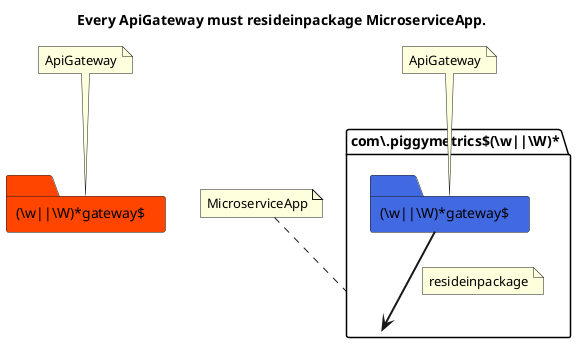 [role="rule"]
Every ApiGateway must resideinpackage MicroserviceApp.
@startuml Every ApiGateway must resideinpackage MicroserviceApp.
title Every ApiGateway must resideinpackage MicroserviceApp.
folder "com\\.piggymetrics$(\\w||\\W)*" as microserviceAppC {
folder "(\\w||\\W)*gateway$" as apiGatewayC #RoyalBlue {
}
}

folder "(\\w||\\W)*gateway$" as apiGatewayW #OrangeRed {
}
apiGatewayC -[bold]-> microserviceAppC
note on link: resideinpackage
note "MicroserviceApp" as MicroserviceApp
MicroserviceApp .. microserviceAppC
note "ApiGateway" as ApiGateway
ApiGateway .. apiGatewayC
note "ApiGateway" as ApiGateway1
ApiGateway1 .. apiGatewayW
@enduml

[role="rule"]
Every Microservice must registerin ServiceRegistry.
@startuml Every Microservice must registerin ServiceRegistry.
title Every Microservice must registerin ServiceRegistry.
class "(\\w||\\W)*RegistryApplication$" as serviceRegistryC {
}
class "NotificationServiceApplication$|AccountApplication$|StatisticsApplication$" as microserviceW #OrangeRed {
}
class "EnableDiscoveryClient" as registryImport {
}
class "NotificationServiceApplication$|AccountApplication$|StatisticsApplication$" as microserviceC #RoyalBlue {
}
microserviceC -[dashed]-> registryImport: <<imports>>
microserviceC -[bold]-> serviceRegistryC
note on link: registerin
note "ServiceRegistry" as ServiceRegistry
ServiceRegistry .. serviceRegistryC
note "Microservice" as Microservice1
Microservice1 .. microserviceW
note "Microservice" as Microservice
Microservice .. microserviceC
@enduml

[role="rule"]
Every Microservice must haveown DatabaseAccessAbstraction.
=======================================================
isExternal can't be visualized, here without this triple
=======================================================
@startuml Every Microservice must haveown DatabaseAccessAbstraction.
title Every Microservice must haveown DatabaseAccessAbstraction.
folder "?classPackage" as classPackage {
class "NotificationServiceApplication$|AccountApplication$|StatisticsApplication$" as microserviceC #RoyalBlue {
}
folder "?class2Package" as class2Package {
class "(\\w||\\W)*Repository$" as databaseAccessAbstractionC {
}
}
}
class "NotificationServiceApplication$|AccountApplication$|StatisticsApplication$" as microserviceW #OrangeRed {
}


microserviceC -[bold]-> databaseAccessAbstractionC
note on link: haveown
note "Microservice" as Microservice1
Microservice1 .. microserviceW
note "Microservice" as Microservice
Microservice .. microserviceC
note "DatabaseAccessAbstraction" as DatabaseAccessAbstraction
DatabaseAccessAbstraction .. databaseAccessAbstractionC
@enduml

[role="rule"]
Every Microservice must use CircuitBreaker.
@startuml Every Microservice must use CircuitBreaker.
title Every Microservice must use CircuitBreaker.
class "(\\w||\\W)*EnableCircuitBreaker$" as circuitBreakerC {
}
class "NotificationServiceApplication$|AccountApplication$|StatisticsApplication$" as microserviceW #OrangeRed {
}
class "NotificationServiceApplication$|AccountApplication$|StatisticsApplication$" as microserviceC #RoyalBlue {
}
microserviceC -[dashed]-> circuitBreakerC: <<imports>>
microserviceC -[bold]-> circuitBreakerC
note on link: use
note "CircuitBreaker" as CircuitBreaker
CircuitBreaker .. circuitBreakerC
note "Microservice" as Microservice1
Microservice1 .. microserviceW
note "Microservice" as Microservice
Microservice .. microserviceC
@enduml

[role="rule"]
Every Microservice must useown RuntimeEnvironment.
@startuml Every Microservice must useown RuntimeEnvironment.
scale 4
title Every Microservice must useown RuntimeEnvironment.
class "NotificationServiceApplication$|AccountApplication$|StatisticsApplication$" as class1 {
{method} main()
}
note "Microservice" as Microservice1
Microservice1 .. class1
class "NotificationServiceApplication$|AccountApplication$|StatisticsApplication$" as microserviceW #OrangeRed {
}
class "NotificationServiceApplication$|AccountApplication$|StatisticsApplication$" as microserviceC #RoyalBlue {
{method} main()
}
microserviceC -[bold]-> microserviceC::main
note on link: useown
note "RuntimeEnvironment" as RuntimeEnvironment
RuntimeEnvironment .. microserviceC::main
note "Microservice" as Microservice2
Microservice2 .. microserviceW
note "Microservice" as Microservice
Microservice .. microserviceC
microserviceW -[hidden]- microserviceC
class1 -[hidden]- microserviceC
@enduml

[role="rule"]
Every Microservice must haveown API.
@startuml Every Microservice must haveown API.
title Every Microservice must haveown API.

folder "?classPackage" as classPackage {
class "NotificationServiceApplication$|AccountApplication$|StatisticsApplication$" as microserviceC #RoyalBlue {
}
folder "?class2Package" as class2Package {
class "(\\w||\\W)*Controller$" as aPIC {
}
}
}
class "NotificationServiceApplication$|AccountApplication$|StatisticsApplication$" as microserviceW #OrangeRed {
}

microserviceC -[bold]-> aPIC
note on link: haveown
note "API" as API
API .. aPIC
note "Microservice" as Microservice1
Microservice1 .. microserviceW
note "Microservice" as Microservice
Microservice .. microserviceC
@enduml

[role="mapping"]
isAPI: (?class rdf:type famix:FamixClass) (?class famix:hasName ?name) regex(?name, '(\\w||\\W)*Controller$') -> (?class rdf:type architecture:API)
@startuml isAPI
title isAPI
class "(\\w||\\W)*Controller$" as class {
}
note "API" as API
API .. class
@enduml

[role="mapping"]
isApiGateway: (?classPackage rdf:type famix:Namespace) (?classPackage famix:hasName ?name) regex(?name, '(\\w||\\W)*gateway$') -> (?classPackage rdf:type architecture:ApiGateway)
@startuml isApiGateway
title isApiGateway
folder "(\\w||\\W)*gateway$" as classPackage {
}
note "ApiGateway" as ApiGateway
ApiGateway .. classPackage
@enduml

[role="mapping"]
isCircuitBreaker: (?class rdf:type famix:FamixClass) (?class famix:hasName ?name) regex(?name, '(\\w||\\W)*EnableCircuitBreaker$') -> (?class rdf:type architecture:CircuitBreaker)
@startuml isCircuitBreaker
title isCircuitBreaker
class "(\\w||\\W)*EnableCircuitBreaker$" as class {
}
note "CircuitBreaker" as CircuitBreaker
CircuitBreaker .. class
@enduml

[role="mapping"]
isDatabaseAccessAbstraction: (?class rdf:type famix:FamixClass) (?class famix:hasName ?name) (?class famix:isExternal 'false'^^xsd:boolean) regex(?name, '(\\w||\\W)*Repository$') -> (?class rdf:type architecture:DatabaseAccessAbstraction)
=======================================================
isExternal can't be visualized, here without this triple
=======================================================
@startuml isDatabaseAccessAbstraction
title isDatabaseAccessAbstraction
class "(\\w||\\W)*Repository$" as class {
}
note "DatabaseAccessAbstraction" as DatabaseAccessAbstraction
DatabaseAccessAbstraction .. class
@enduml

[role="mapping"]
isMicroservice: (?class rdf:type famix:FamixClass) (?class famix:hasName ?name) regex(?name, 'NotificationServiceApplication$|AccountApplication$|StatisticsApplication$') -> (?class rdf:type architecture:Microservice)
@startuml isMicroservice
title isMicroservice
class "NotificationServiceApplication$|AccountApplication$|StatisticsApplication$" as class {
}
note "Microservice" as Microservice
Microservice .. class
@enduml

[role="mapping"]
isMicroserviceApp: (?classPackage rdf:type famix:Namespace) (?classPackage famix:hasName ?name) regex(?name, 'com\\.piggymetrics$(\\w||\\W)*') -> (?classPackage rdf:type architecture:MicroserviceApp)
@startuml isMicroserviceApp
title isMicroserviceApp
folder "com\\.piggymetrics$(\\w||\\W)*" as classPackage {
}
note "MicroserviceApp" as MicroserviceApp
MicroserviceApp .. classPackage
@enduml

[role="mapping"]
isRuntimeEnvironment: (?class rdf:type architecture:Microservice) (?class famix:definesMethod ?method) (?method famix:hasName ?name) regex(?name, 'main') -> (?method rdf:type architecture:RuntimeEnvironment)
@startuml isRuntimeEnvironment
title isRuntimeEnvironment
class "NotificationServiceApplication$|AccountApplication$|StatisticsApplication$" as class1 {
{method} main()
}
note "Microservice" as Microservice
Microservice .. class1
note "RuntimeEnvironment" as RuntimeEnvironment
RuntimeEnvironment .. class1::main
@enduml

[role="mapping"]
isServiceRegistry: (?class rdf:type famix:FamixClass) (?class famix:hasName ?name) regex(?name, '(\\w||\\W)*RegistryApplication$') -> (?class rdf:type architecture:ServiceRegistry)
@startuml isServiceRegistry
title isServiceRegistry
class "(\\w||\\W)*RegistryApplication$" as class {
}
note "ServiceRegistry" as ServiceRegistry
ServiceRegistry .. class
@enduml

[role="mapping"]
registerinMapping: (?registry rdf:type architecture:ServiceRegistry) (?class rdf:type famix:FamixClass) (?registryImport rdf:type famix:FamixClass) (?class famix:imports ?registryImport) (?registryImport famix:hasName ?registryImportName) regex(?registryImportName, 'EnableDiscoveryClient') -> (?class architecture:registerin ?registry)
@startuml registerinMapping
title registerinMapping
class "(\\w||\\W)*RegistryApplication$" as registry1 {
}
class "?class" as class {
}
class "EnableDiscoveryClient" as registryImport {
}
class -[dashed]-> registryImport: <<imports>>
class -[bold]-> registry1
note on link: registerin
note "ServiceRegistry" as ServiceRegistry
ServiceRegistry .. registry1
@enduml

[role="mapping"]
haveownMapping: (?class rdf:type famix:FamixClass) (?class2 rdf:type famix:FamixClass) (?classPackage rdf:type famix:Namespace) (?classPackage famix:namespaceContains ?class) (?class2Package rdf:type famix:Namespace) (?class2Package famix:namespaceContains ?class2) (?classPackage famix:namespaceContains ?class2Package) -> (?class architecture:haveown ?class2)
@startuml haveownMapping
title haveownMapping
folder "?classPackage" as classPackage {
class "?class" as class {
}
folder "?class2Package" as class2Package {
class "?class2" as class2 {
}
}
}
class -[bold]-> class2
note on link: haveown
@enduml

[role="mapping"]
resideinpackageMapping: (?classPackage rdf:type famix:Namespace) (?class2Package rdf:type famix:Namespace) (?classPackage famix:namespaceContains ?class2Package) -> (?class2Package architecture:resideinpackage ?classPackage)
@startuml resideinpackageMapping
title resideinpackageMapping
folder "?classPackage" as classPackage {
folder "?class2Package" as class2Package {
}
}
class2Package -[bold]-> classPackage
note on link: resideinpackage
@enduml

[role="mapping"]
useMapping: (?class rdf:type famix:FamixClass) (?class2 rdf:type famix:FamixClass) (?class famix:imports ?class2) -> (?class architecture:use ?class2)
@startuml useMapping
title useMapping
class "?class" as class {
}
class "?class2" as class2 {
}
class -[dashed]-> class2: <<imports>>
class -[bold]-> class2
note on link: use
@enduml

[role="mapping"]
useownMapping: (?class rdf:type architecture:Microservice) (?class2 rdf:type architecture:RuntimeEnvironment) (?class famix:definesMethod ?class2) -> (?class architecture:useown ?class2)
@startuml useownMapping
title useownMapping
class "NotificationServiceApplication$|AccountApplication$|StatisticsApplication$" as class1 {
{method} main()
}
class "NotificationServiceApplication$|AccountApplication$|StatisticsApplication$" as class31 {
{method} main()
}
note "Microservice" as Microservice1
Microservice1 .. class31
class1 -[bold]-> class1::main
note on link: useown
note "Microservice" as Microservice
Microservice .. class1
note "RuntimeEnvironment" as RuntimeEnvironment
RuntimeEnvironment .. class1::main
@enduml

